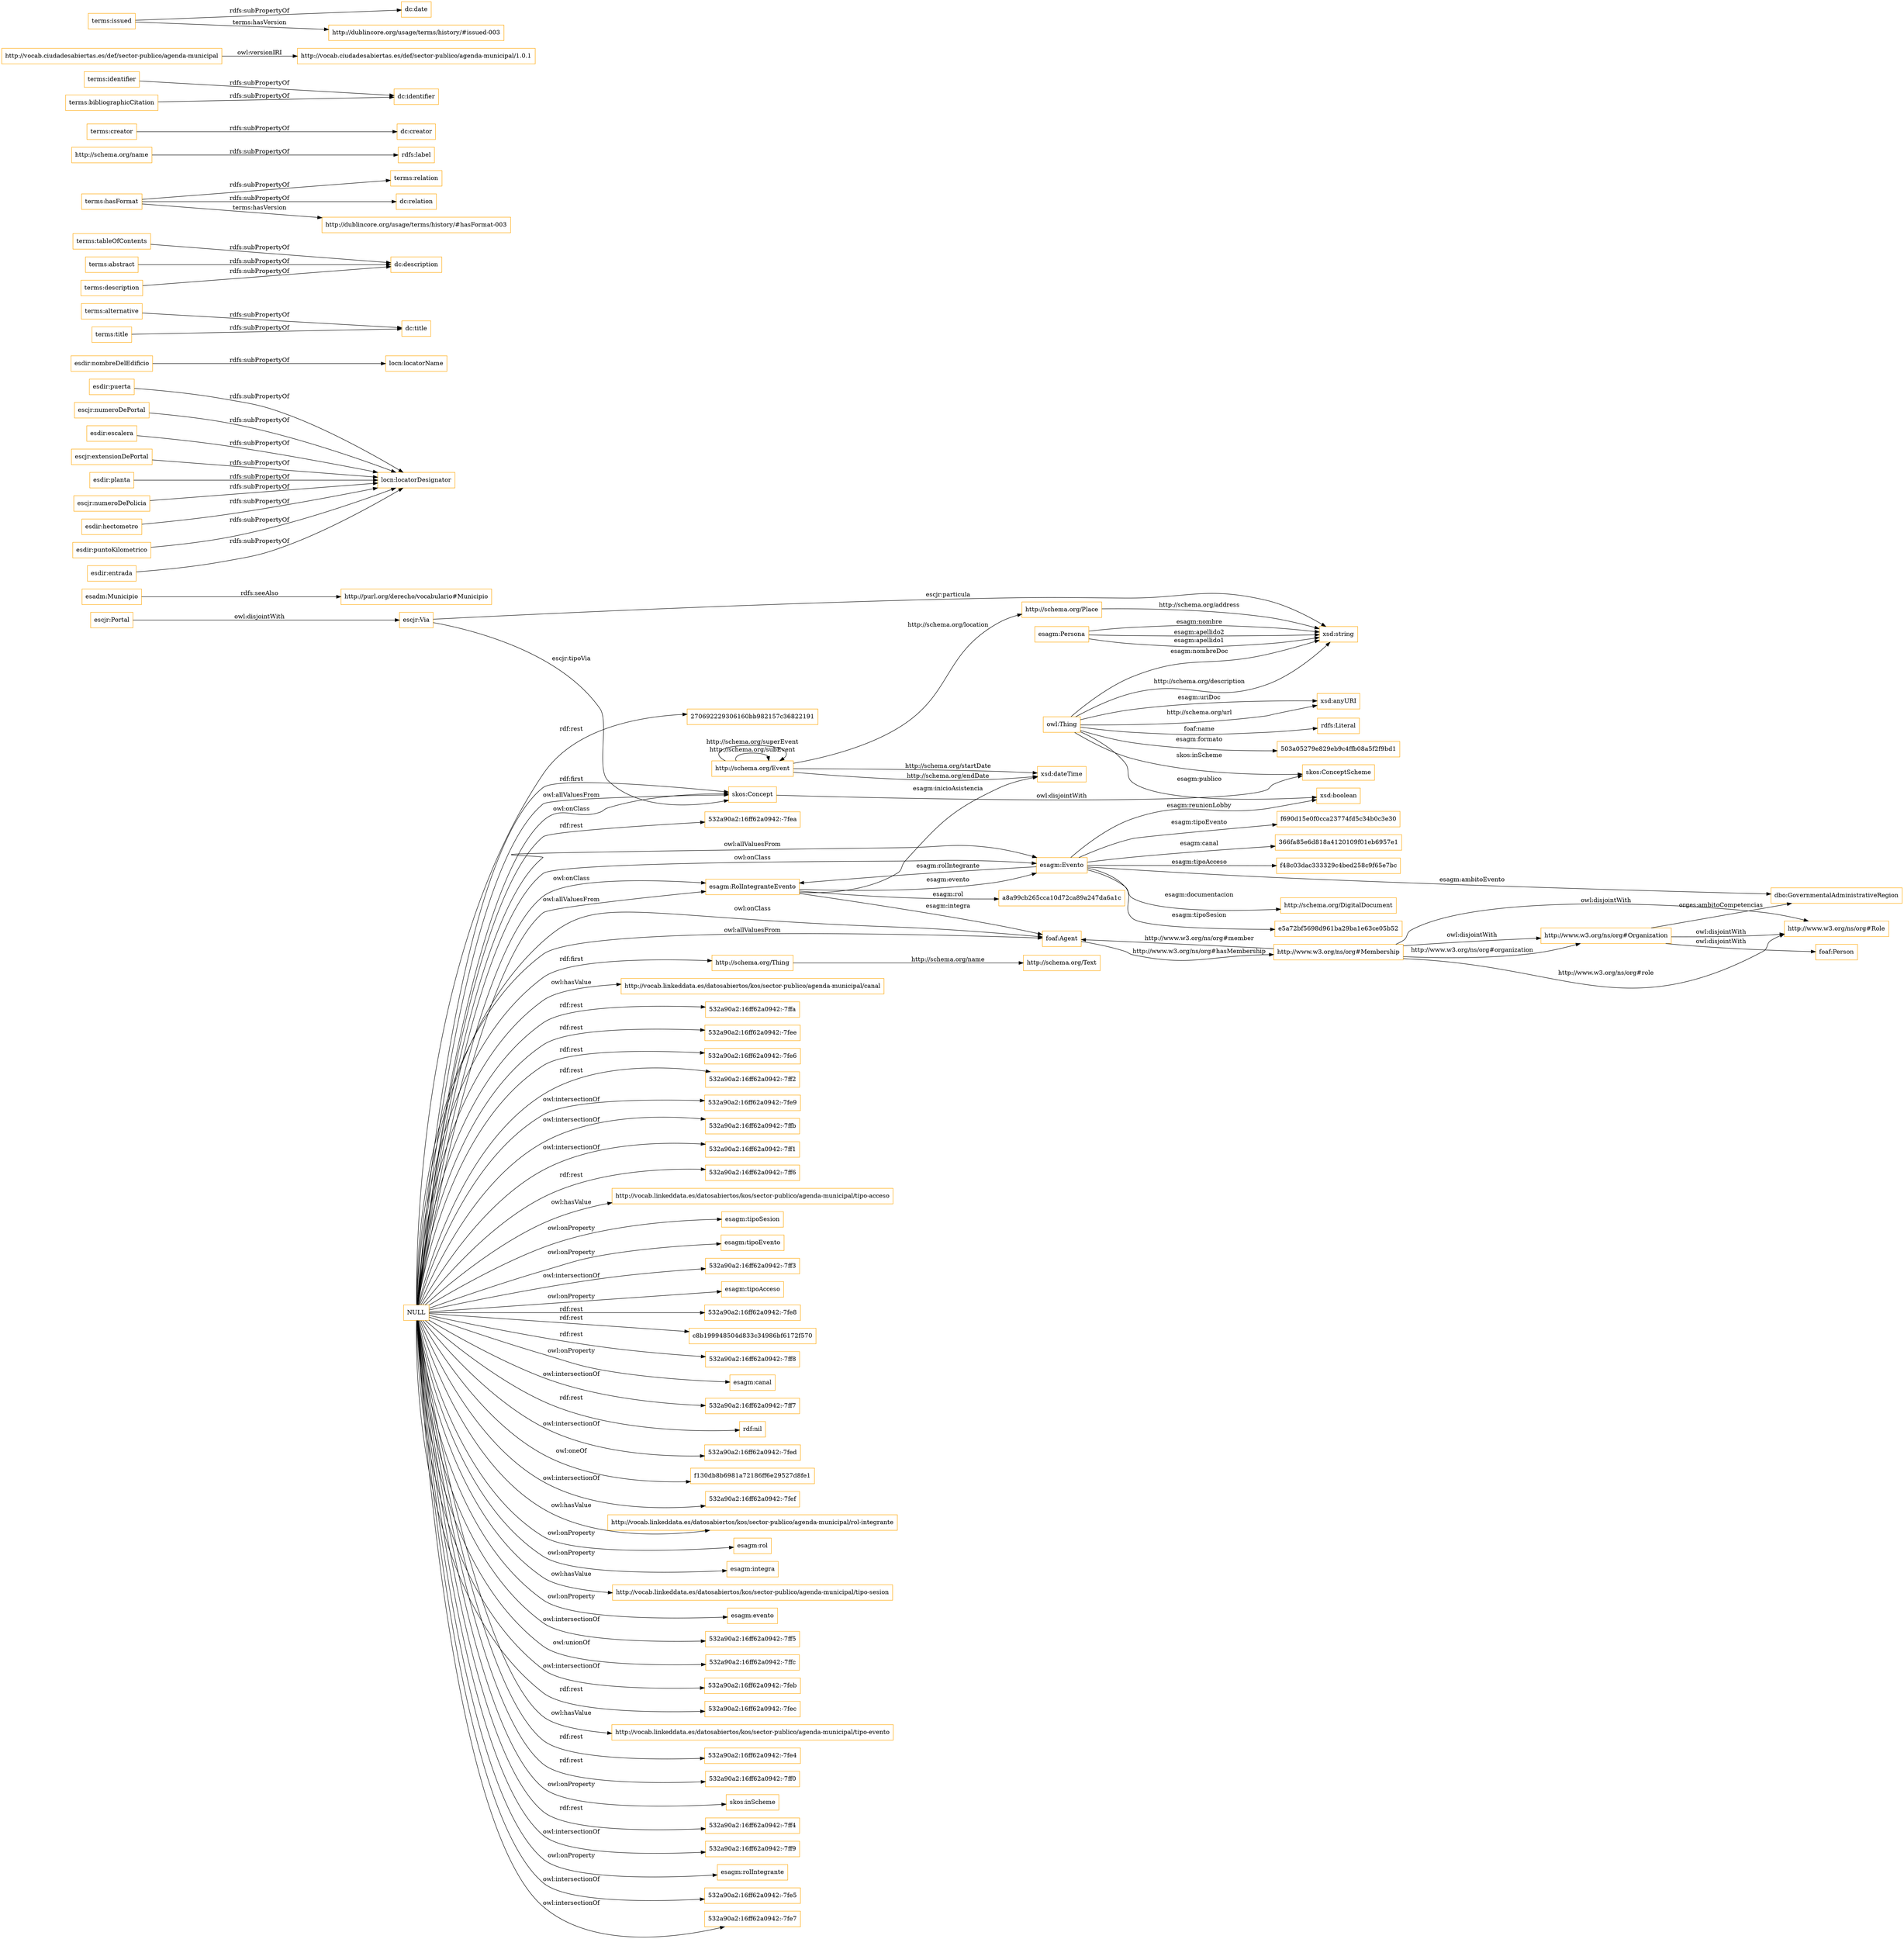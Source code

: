 digraph ar2dtool_diagram { 
rankdir=LR;
size="1501"
node [shape = rectangle, color="orange"]; "escjr:Portal" "e5a72bf5698d961ba29ba1e63ce05b52" "f690d15e0f0cca23774fd5c34b0c3e30" "http://www.w3.org/ns/org#Role" "esagm:RolIntegranteEvento" "http://schema.org/Text" "escjr:Via" "http://schema.org/Thing" "esagm:Evento" "esadm:Municipio" "366fa85e6d818a4120109f01eb6957e1" "foaf:Person" "f48c03dac333329c4bed258c9f65e7bc" "http://www.w3.org/ns/org#Organization" "skos:ConceptScheme" "a8a99cb265cca10d72ca89a247da6a1c" "esagm:Persona" "foaf:Agent" "dbo:GovernmentalAdministrativeRegion" "skos:Concept" "http://schema.org/Place" "http://schema.org/DigitalDocument" "http://schema.org/Event" "http://www.w3.org/ns/org#Membership" ; /*classes style*/
	"esdir:puerta" -> "locn:locatorDesignator" [ label = "rdfs:subPropertyOf" ];
	"escjr:numeroDePortal" -> "locn:locatorDesignator" [ label = "rdfs:subPropertyOf" ];
	"esdir:nombreDelEdificio" -> "locn:locatorName" [ label = "rdfs:subPropertyOf" ];
	"escjr:Portal" -> "escjr:Via" [ label = "owl:disjointWith" ];
	"terms:alternative" -> "dc:title" [ label = "rdfs:subPropertyOf" ];
	"terms:tableOfContents" -> "dc:description" [ label = "rdfs:subPropertyOf" ];
	"terms:hasFormat" -> "terms:relation" [ label = "rdfs:subPropertyOf" ];
	"terms:hasFormat" -> "dc:relation" [ label = "rdfs:subPropertyOf" ];
	"terms:hasFormat" -> "http://dublincore.org/usage/terms/history/#hasFormat-003" [ label = "terms:hasVersion" ];
	"http://schema.org/name" -> "rdfs:label" [ label = "rdfs:subPropertyOf" ];
	"terms:creator" -> "dc:creator" [ label = "rdfs:subPropertyOf" ];
	"terms:title" -> "dc:title" [ label = "rdfs:subPropertyOf" ];
	"esdir:escalera" -> "locn:locatorDesignator" [ label = "rdfs:subPropertyOf" ];
	"terms:abstract" -> "dc:description" [ label = "rdfs:subPropertyOf" ];
	"skos:Concept" -> "skos:ConceptScheme" [ label = "owl:disjointWith" ];
	"esadm:Municipio" -> "http://purl.org/derecho/vocabulario#Municipio" [ label = "rdfs:seeAlso" ];
	"http://www.w3.org/ns/org#Membership" -> "http://www.w3.org/ns/org#Role" [ label = "owl:disjointWith" ];
	"http://www.w3.org/ns/org#Membership" -> "http://www.w3.org/ns/org#Organization" [ label = "owl:disjointWith" ];
	"http://www.w3.org/ns/org#Organization" -> "foaf:Person" [ label = "owl:disjointWith" ];
	"http://www.w3.org/ns/org#Organization" -> "http://www.w3.org/ns/org#Role" [ label = "owl:disjointWith" ];
	"terms:identifier" -> "dc:identifier" [ label = "rdfs:subPropertyOf" ];
	"escjr:extensionDePortal" -> "locn:locatorDesignator" [ label = "rdfs:subPropertyOf" ];
	"NULL" -> "http://vocab.linkeddata.es/datosabiertos/kos/sector-publico/agenda-municipal/canal" [ label = "owl:hasValue" ];
	"NULL" -> "532a90a2:16ff62a0942:-7ffa" [ label = "rdf:rest" ];
	"NULL" -> "532a90a2:16ff62a0942:-7fee" [ label = "rdf:rest" ];
	"NULL" -> "esagm:Evento" [ label = "owl:allValuesFrom" ];
	"NULL" -> "532a90a2:16ff62a0942:-7fe6" [ label = "rdf:rest" ];
	"NULL" -> "skos:Concept" [ label = "rdf:first" ];
	"NULL" -> "532a90a2:16ff62a0942:-7ff2" [ label = "rdf:rest" ];
	"NULL" -> "esagm:RolIntegranteEvento" [ label = "owl:allValuesFrom" ];
	"NULL" -> "532a90a2:16ff62a0942:-7fe9" [ label = "owl:intersectionOf" ];
	"NULL" -> "532a90a2:16ff62a0942:-7ffb" [ label = "owl:intersectionOf" ];
	"NULL" -> "532a90a2:16ff62a0942:-7ff1" [ label = "owl:intersectionOf" ];
	"NULL" -> "foaf:Agent" [ label = "owl:allValuesFrom" ];
	"NULL" -> "532a90a2:16ff62a0942:-7ff6" [ label = "rdf:rest" ];
	"NULL" -> "http://vocab.linkeddata.es/datosabiertos/kos/sector-publico/agenda-municipal/tipo-acceso" [ label = "owl:hasValue" ];
	"NULL" -> "esagm:tipoSesion" [ label = "owl:onProperty" ];
	"NULL" -> "esagm:tipoEvento" [ label = "owl:onProperty" ];
	"NULL" -> "foaf:Agent" [ label = "owl:onClass" ];
	"NULL" -> "532a90a2:16ff62a0942:-7ff3" [ label = "owl:intersectionOf" ];
	"NULL" -> "esagm:tipoAcceso" [ label = "owl:onProperty" ];
	"NULL" -> "532a90a2:16ff62a0942:-7fe8" [ label = "rdf:rest" ];
	"NULL" -> "c8b199948504d833c34986bf6172f570" [ label = "rdf:rest" ];
	"NULL" -> "skos:Concept" [ label = "owl:allValuesFrom" ];
	"NULL" -> "532a90a2:16ff62a0942:-7ff8" [ label = "rdf:rest" ];
	"NULL" -> "esagm:canal" [ label = "owl:onProperty" ];
	"NULL" -> "esagm:Evento" [ label = "owl:onClass" ];
	"NULL" -> "532a90a2:16ff62a0942:-7ff7" [ label = "owl:intersectionOf" ];
	"NULL" -> "rdf:nil" [ label = "rdf:rest" ];
	"NULL" -> "esagm:RolIntegranteEvento" [ label = "owl:onClass" ];
	"NULL" -> "532a90a2:16ff62a0942:-7fed" [ label = "owl:intersectionOf" ];
	"NULL" -> "f130db8b6981a72186ff6e29527d8fe1" [ label = "owl:oneOf" ];
	"NULL" -> "532a90a2:16ff62a0942:-7fef" [ label = "owl:intersectionOf" ];
	"NULL" -> "http://vocab.linkeddata.es/datosabiertos/kos/sector-publico/agenda-municipal/rol-integrante" [ label = "owl:hasValue" ];
	"NULL" -> "esagm:rol" [ label = "owl:onProperty" ];
	"NULL" -> "esagm:integra" [ label = "owl:onProperty" ];
	"NULL" -> "http://vocab.linkeddata.es/datosabiertos/kos/sector-publico/agenda-municipal/tipo-sesion" [ label = "owl:hasValue" ];
	"NULL" -> "esagm:evento" [ label = "owl:onProperty" ];
	"NULL" -> "532a90a2:16ff62a0942:-7ff5" [ label = "owl:intersectionOf" ];
	"NULL" -> "532a90a2:16ff62a0942:-7ffc" [ label = "owl:unionOf" ];
	"NULL" -> "http://schema.org/Thing" [ label = "rdf:first" ];
	"NULL" -> "532a90a2:16ff62a0942:-7feb" [ label = "owl:intersectionOf" ];
	"NULL" -> "532a90a2:16ff62a0942:-7fec" [ label = "rdf:rest" ];
	"NULL" -> "http://vocab.linkeddata.es/datosabiertos/kos/sector-publico/agenda-municipal/tipo-evento" [ label = "owl:hasValue" ];
	"NULL" -> "532a90a2:16ff62a0942:-7fe4" [ label = "rdf:rest" ];
	"NULL" -> "532a90a2:16ff62a0942:-7ff0" [ label = "rdf:rest" ];
	"NULL" -> "skos:Concept" [ label = "owl:onClass" ];
	"NULL" -> "skos:inScheme" [ label = "owl:onProperty" ];
	"NULL" -> "532a90a2:16ff62a0942:-7ff4" [ label = "rdf:rest" ];
	"NULL" -> "532a90a2:16ff62a0942:-7ff9" [ label = "owl:intersectionOf" ];
	"NULL" -> "esagm:rolIntegrante" [ label = "owl:onProperty" ];
	"NULL" -> "532a90a2:16ff62a0942:-7fe5" [ label = "owl:intersectionOf" ];
	"NULL" -> "532a90a2:16ff62a0942:-7fe7" [ label = "owl:intersectionOf" ];
	"NULL" -> "270692229306160bb982157c36822191" [ label = "rdf:rest" ];
	"NULL" -> "532a90a2:16ff62a0942:-7fea" [ label = "rdf:rest" ];
	"esdir:planta" -> "locn:locatorDesignator" [ label = "rdfs:subPropertyOf" ];
	"escjr:numeroDePolicia" -> "locn:locatorDesignator" [ label = "rdfs:subPropertyOf" ];
	"esdir:hectometro" -> "locn:locatorDesignator" [ label = "rdfs:subPropertyOf" ];
	"http://vocab.ciudadesabiertas.es/def/sector-publico/agenda-municipal" -> "http://vocab.ciudadesabiertas.es/def/sector-publico/agenda-municipal/1.0.1" [ label = "owl:versionIRI" ];
	"esdir:puntoKilometrico" -> "locn:locatorDesignator" [ label = "rdfs:subPropertyOf" ];
	"terms:issued" -> "dc:date" [ label = "rdfs:subPropertyOf" ];
	"terms:issued" -> "http://dublincore.org/usage/terms/history/#issued-003" [ label = "terms:hasVersion" ];
	"terms:bibliographicCitation" -> "dc:identifier" [ label = "rdfs:subPropertyOf" ];
	"terms:description" -> "dc:description" [ label = "rdfs:subPropertyOf" ];
	"esdir:entrada" -> "locn:locatorDesignator" [ label = "rdfs:subPropertyOf" ];
	"http://schema.org/Event" -> "xsd:dateTime" [ label = "http://schema.org/startDate" ];
	"owl:Thing" -> "rdfs:Literal" [ label = "foaf:name" ];
	"owl:Thing" -> "503a05279e829eb9c4ffb08a5f2f9bd1" [ label = "esagm:formato" ];
	"esagm:Evento" -> "http://schema.org/DigitalDocument" [ label = "esagm:documentacion" ];
	"owl:Thing" -> "xsd:string" [ label = "esagm:nombreDoc" ];
	"esagm:Evento" -> "f48c03dac333329c4bed258c9f65e7bc" [ label = "esagm:tipoAcceso" ];
	"owl:Thing" -> "xsd:anyURI" [ label = "http://schema.org/url" ];
	"owl:Thing" -> "skos:ConceptScheme" [ label = "skos:inScheme" ];
	"http://schema.org/Thing" -> "http://schema.org/Text" [ label = "http://schema.org/name" ];
	"owl:Thing" -> "xsd:anyURI" [ label = "esagm:uriDoc" ];
	"http://schema.org/Place" -> "xsd:string" [ label = "http://schema.org/address" ];
	"esagm:Evento" -> "esagm:RolIntegranteEvento" [ label = "esagm:rolIntegrante" ];
	"foaf:Agent" -> "http://www.w3.org/ns/org#Membership" [ label = "http://www.w3.org/ns/org#hasMembership" ];
	"esagm:Persona" -> "xsd:string" [ label = "esagm:nombre" ];
	"http://www.w3.org/ns/org#Membership" -> "http://www.w3.org/ns/org#Organization" [ label = "http://www.w3.org/ns/org#organization" ];
	"esagm:Persona" -> "xsd:string" [ label = "esagm:apellido2" ];
	"esagm:Persona" -> "xsd:string" [ label = "esagm:apellido1" ];
	"esagm:RolIntegranteEvento" -> "a8a99cb265cca10d72ca89a247da6a1c" [ label = "esagm:rol" ];
	"esagm:Evento" -> "f690d15e0f0cca23774fd5c34b0c3e30" [ label = "esagm:tipoEvento" ];
	"http://schema.org/Event" -> "http://schema.org/Place" [ label = "http://schema.org/location" ];
	"http://www.w3.org/ns/org#Membership" -> "http://www.w3.org/ns/org#Role" [ label = "http://www.w3.org/ns/org#role" ];
	"escjr:Via" -> "skos:Concept" [ label = "escjr:tipoVia" ];
	"esagm:RolIntegranteEvento" -> "xsd:dateTime" [ label = "esagm:inicioAsistencia" ];
	"http://schema.org/Event" -> "xsd:dateTime" [ label = "http://schema.org/endDate" ];
	"http://schema.org/Event" -> "http://schema.org/Event" [ label = "http://schema.org/subEvent" ];
	"esagm:Evento" -> "e5a72bf5698d961ba29ba1e63ce05b52" [ label = "esagm:tipoSesion" ];
	"esagm:Evento" -> "dbo:GovernmentalAdministrativeRegion" [ label = "esagm:ambitoEvento" ];
	"esagm:RolIntegranteEvento" -> "foaf:Agent" [ label = "esagm:integra" ];
	"esagm:RolIntegranteEvento" -> "esagm:Evento" [ label = "esagm:evento" ];
	"http://www.w3.org/ns/org#Membership" -> "foaf:Agent" [ label = "http://www.w3.org/ns/org#member" ];
	"esagm:Evento" -> "366fa85e6d818a4120109f01eb6957e1" [ label = "esagm:canal" ];
	"esagm:Evento" -> "xsd:boolean" [ label = "esagm:reunionLobby" ];
	"http://www.w3.org/ns/org#Organization" -> "dbo:GovernmentalAdministrativeRegion" [ label = "orges:ambitoCompetencias" ];
	"owl:Thing" -> "xsd:string" [ label = "http://schema.org/description" ];
	"owl:Thing" -> "xsd:boolean" [ label = "esagm:publico" ];
	"http://schema.org/Event" -> "http://schema.org/Event" [ label = "http://schema.org/superEvent" ];
	"escjr:Via" -> "xsd:string" [ label = "escjr:particula" ];

}
